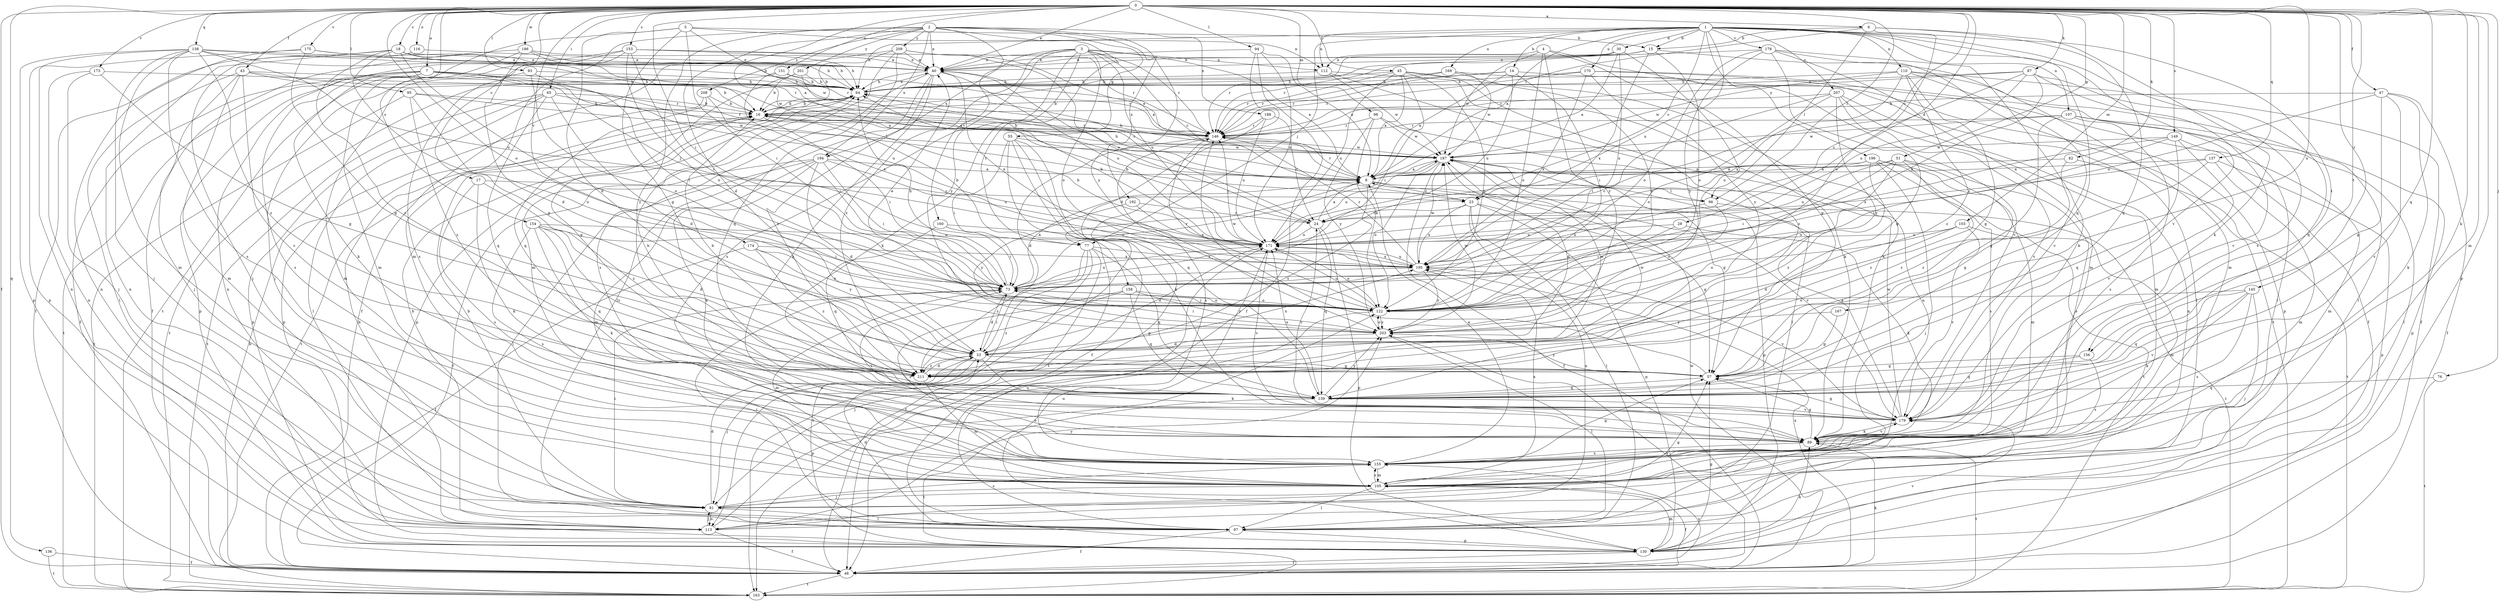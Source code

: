 strict digraph  {
0;
1;
2;
3;
4;
5;
6;
7;
8;
14;
15;
16;
17;
18;
23;
24;
28;
30;
33;
40;
43;
45;
47;
48;
51;
55;
57;
64;
65;
73;
76;
77;
81;
82;
87;
89;
93;
94;
95;
96;
97;
98;
103;
105;
107;
110;
112;
113;
116;
122;
130;
136;
137;
138;
139;
145;
146;
149;
151;
153;
154;
155;
156;
158;
160;
163;
167;
169;
170;
171;
173;
174;
175;
178;
179;
186;
187;
188;
192;
194;
195;
196;
201;
203;
207;
208;
209;
211;
0 -> 6  [label=a];
0 -> 7  [label=a];
0 -> 8  [label=a];
0 -> 17  [label=c];
0 -> 18  [label=c];
0 -> 23  [label=c];
0 -> 28  [label=d];
0 -> 40  [label=e];
0 -> 43  [label=f];
0 -> 45  [label=f];
0 -> 47  [label=f];
0 -> 48  [label=f];
0 -> 51  [label=g];
0 -> 65  [label=i];
0 -> 73  [label=i];
0 -> 76  [label=j];
0 -> 82  [label=k];
0 -> 87  [label=k];
0 -> 89  [label=k];
0 -> 93  [label=l];
0 -> 94  [label=l];
0 -> 95  [label=l];
0 -> 96  [label=l];
0 -> 98  [label=m];
0 -> 103  [label=m];
0 -> 105  [label=m];
0 -> 116  [label=o];
0 -> 122  [label=o];
0 -> 130  [label=p];
0 -> 136  [label=q];
0 -> 137  [label=q];
0 -> 138  [label=q];
0 -> 139  [label=q];
0 -> 145  [label=r];
0 -> 149  [label=s];
0 -> 151  [label=s];
0 -> 153  [label=s];
0 -> 154  [label=s];
0 -> 156  [label=t];
0 -> 167  [label=u];
0 -> 173  [label=v];
0 -> 174  [label=v];
0 -> 175  [label=v];
0 -> 186  [label=w];
1 -> 8  [label=a];
1 -> 14  [label=b];
1 -> 15  [label=b];
1 -> 23  [label=c];
1 -> 30  [label=d];
1 -> 64  [label=h];
1 -> 77  [label=j];
1 -> 107  [label=n];
1 -> 110  [label=n];
1 -> 112  [label=n];
1 -> 139  [label=q];
1 -> 155  [label=s];
1 -> 156  [label=t];
1 -> 169  [label=u];
1 -> 170  [label=u];
1 -> 171  [label=u];
1 -> 178  [label=v];
1 -> 179  [label=v];
1 -> 196  [label=y];
1 -> 207  [label=z];
2 -> 33  [label=d];
2 -> 40  [label=e];
2 -> 55  [label=g];
2 -> 105  [label=m];
2 -> 158  [label=t];
2 -> 160  [label=t];
2 -> 188  [label=x];
2 -> 192  [label=x];
2 -> 194  [label=x];
2 -> 201  [label=y];
2 -> 203  [label=y];
2 -> 208  [label=z];
2 -> 209  [label=z];
2 -> 211  [label=z];
3 -> 8  [label=a];
3 -> 23  [label=c];
3 -> 40  [label=e];
3 -> 89  [label=k];
3 -> 112  [label=n];
3 -> 122  [label=o];
3 -> 146  [label=r];
3 -> 155  [label=s];
3 -> 171  [label=u];
3 -> 194  [label=x];
3 -> 203  [label=y];
3 -> 211  [label=z];
4 -> 57  [label=g];
4 -> 112  [label=n];
4 -> 122  [label=o];
4 -> 179  [label=v];
4 -> 187  [label=w];
4 -> 203  [label=y];
5 -> 15  [label=b];
5 -> 33  [label=d];
5 -> 57  [label=g];
5 -> 73  [label=i];
5 -> 112  [label=n];
5 -> 163  [label=t];
5 -> 187  [label=w];
6 -> 15  [label=b];
6 -> 89  [label=k];
6 -> 96  [label=l];
6 -> 122  [label=o];
6 -> 139  [label=q];
6 -> 146  [label=r];
7 -> 8  [label=a];
7 -> 48  [label=f];
7 -> 64  [label=h];
7 -> 77  [label=j];
7 -> 89  [label=k];
7 -> 96  [label=l];
7 -> 130  [label=p];
7 -> 155  [label=s];
7 -> 163  [label=t];
7 -> 171  [label=u];
8 -> 23  [label=c];
8 -> 64  [label=h];
8 -> 77  [label=j];
8 -> 96  [label=l];
8 -> 146  [label=r];
8 -> 179  [label=v];
8 -> 211  [label=z];
14 -> 8  [label=a];
14 -> 64  [label=h];
14 -> 73  [label=i];
14 -> 97  [label=l];
14 -> 146  [label=r];
14 -> 171  [label=u];
15 -> 40  [label=e];
15 -> 105  [label=m];
15 -> 122  [label=o];
15 -> 146  [label=r];
15 -> 195  [label=x];
16 -> 64  [label=h];
16 -> 73  [label=i];
16 -> 146  [label=r];
17 -> 23  [label=c];
17 -> 89  [label=k];
17 -> 155  [label=s];
17 -> 211  [label=z];
18 -> 40  [label=e];
18 -> 48  [label=f];
18 -> 57  [label=g];
18 -> 64  [label=h];
18 -> 73  [label=i];
18 -> 113  [label=n];
18 -> 146  [label=r];
18 -> 211  [label=z];
23 -> 24  [label=c];
23 -> 57  [label=g];
23 -> 97  [label=l];
23 -> 113  [label=n];
23 -> 130  [label=p];
23 -> 195  [label=x];
24 -> 8  [label=a];
24 -> 16  [label=b];
24 -> 40  [label=e];
24 -> 130  [label=p];
24 -> 139  [label=q];
24 -> 171  [label=u];
28 -> 73  [label=i];
28 -> 89  [label=k];
28 -> 171  [label=u];
30 -> 8  [label=a];
30 -> 16  [label=b];
30 -> 40  [label=e];
30 -> 122  [label=o];
30 -> 146  [label=r];
30 -> 195  [label=x];
33 -> 57  [label=g];
33 -> 73  [label=i];
33 -> 81  [label=j];
33 -> 89  [label=k];
33 -> 130  [label=p];
33 -> 187  [label=w];
33 -> 195  [label=x];
33 -> 211  [label=z];
40 -> 64  [label=h];
40 -> 89  [label=k];
40 -> 97  [label=l];
40 -> 155  [label=s];
40 -> 171  [label=u];
40 -> 195  [label=x];
40 -> 211  [label=z];
43 -> 16  [label=b];
43 -> 64  [label=h];
43 -> 81  [label=j];
43 -> 97  [label=l];
43 -> 105  [label=m];
43 -> 146  [label=r];
43 -> 179  [label=v];
45 -> 8  [label=a];
45 -> 64  [label=h];
45 -> 73  [label=i];
45 -> 89  [label=k];
45 -> 122  [label=o];
45 -> 146  [label=r];
45 -> 171  [label=u];
45 -> 211  [label=z];
47 -> 16  [label=b];
47 -> 48  [label=f];
47 -> 57  [label=g];
47 -> 89  [label=k];
47 -> 171  [label=u];
47 -> 179  [label=v];
48 -> 16  [label=b];
48 -> 89  [label=k];
48 -> 155  [label=s];
48 -> 163  [label=t];
48 -> 187  [label=w];
48 -> 195  [label=x];
48 -> 203  [label=y];
51 -> 8  [label=a];
51 -> 57  [label=g];
51 -> 73  [label=i];
51 -> 122  [label=o];
51 -> 155  [label=s];
51 -> 171  [label=u];
51 -> 211  [label=z];
55 -> 48  [label=f];
55 -> 73  [label=i];
55 -> 89  [label=k];
55 -> 139  [label=q];
55 -> 163  [label=t];
55 -> 187  [label=w];
57 -> 139  [label=q];
57 -> 146  [label=r];
57 -> 203  [label=y];
64 -> 16  [label=b];
64 -> 40  [label=e];
64 -> 130  [label=p];
64 -> 163  [label=t];
65 -> 16  [label=b];
65 -> 33  [label=d];
65 -> 97  [label=l];
65 -> 130  [label=p];
65 -> 139  [label=q];
65 -> 146  [label=r];
65 -> 163  [label=t];
73 -> 8  [label=a];
73 -> 33  [label=d];
73 -> 64  [label=h];
73 -> 105  [label=m];
73 -> 122  [label=o];
73 -> 171  [label=u];
73 -> 187  [label=w];
76 -> 139  [label=q];
76 -> 163  [label=t];
77 -> 16  [label=b];
77 -> 48  [label=f];
77 -> 113  [label=n];
77 -> 139  [label=q];
77 -> 163  [label=t];
77 -> 195  [label=x];
77 -> 211  [label=z];
81 -> 16  [label=b];
81 -> 33  [label=d];
81 -> 57  [label=g];
81 -> 73  [label=i];
81 -> 97  [label=l];
81 -> 113  [label=n];
81 -> 155  [label=s];
82 -> 8  [label=a];
82 -> 163  [label=t];
82 -> 211  [label=z];
87 -> 24  [label=c];
87 -> 64  [label=h];
87 -> 139  [label=q];
87 -> 146  [label=r];
87 -> 171  [label=u];
87 -> 179  [label=v];
87 -> 195  [label=x];
89 -> 57  [label=g];
89 -> 73  [label=i];
89 -> 155  [label=s];
89 -> 163  [label=t];
89 -> 179  [label=v];
93 -> 64  [label=h];
93 -> 73  [label=i];
93 -> 105  [label=m];
93 -> 122  [label=o];
94 -> 8  [label=a];
94 -> 33  [label=d];
94 -> 40  [label=e];
94 -> 48  [label=f];
94 -> 171  [label=u];
95 -> 16  [label=b];
95 -> 122  [label=o];
95 -> 163  [label=t];
95 -> 187  [label=w];
95 -> 211  [label=z];
96 -> 122  [label=o];
96 -> 163  [label=t];
96 -> 195  [label=x];
97 -> 33  [label=d];
97 -> 48  [label=f];
97 -> 73  [label=i];
97 -> 130  [label=p];
97 -> 171  [label=u];
98 -> 97  [label=l];
98 -> 122  [label=o];
98 -> 146  [label=r];
98 -> 187  [label=w];
98 -> 203  [label=y];
103 -> 33  [label=d];
103 -> 105  [label=m];
103 -> 122  [label=o];
103 -> 171  [label=u];
103 -> 179  [label=v];
105 -> 48  [label=f];
105 -> 81  [label=j];
105 -> 97  [label=l];
105 -> 155  [label=s];
105 -> 195  [label=x];
107 -> 57  [label=g];
107 -> 97  [label=l];
107 -> 130  [label=p];
107 -> 146  [label=r];
107 -> 155  [label=s];
107 -> 187  [label=w];
110 -> 48  [label=f];
110 -> 57  [label=g];
110 -> 64  [label=h];
110 -> 97  [label=l];
110 -> 179  [label=v];
110 -> 187  [label=w];
110 -> 195  [label=x];
110 -> 211  [label=z];
112 -> 64  [label=h];
112 -> 89  [label=k];
112 -> 113  [label=n];
112 -> 187  [label=w];
113 -> 16  [label=b];
113 -> 48  [label=f];
113 -> 64  [label=h];
113 -> 81  [label=j];
113 -> 122  [label=o];
113 -> 203  [label=y];
116 -> 40  [label=e];
116 -> 81  [label=j];
122 -> 40  [label=e];
122 -> 73  [label=i];
122 -> 81  [label=j];
122 -> 146  [label=r];
122 -> 171  [label=u];
122 -> 203  [label=y];
130 -> 48  [label=f];
130 -> 57  [label=g];
130 -> 89  [label=k];
130 -> 105  [label=m];
130 -> 171  [label=u];
130 -> 179  [label=v];
136 -> 48  [label=f];
136 -> 163  [label=t];
137 -> 8  [label=a];
137 -> 24  [label=c];
137 -> 105  [label=m];
137 -> 130  [label=p];
137 -> 211  [label=z];
138 -> 16  [label=b];
138 -> 40  [label=e];
138 -> 81  [label=j];
138 -> 105  [label=m];
138 -> 113  [label=n];
138 -> 130  [label=p];
138 -> 155  [label=s];
138 -> 171  [label=u];
138 -> 187  [label=w];
138 -> 211  [label=z];
139 -> 64  [label=h];
139 -> 163  [label=t];
139 -> 171  [label=u];
139 -> 179  [label=v];
139 -> 203  [label=y];
145 -> 81  [label=j];
145 -> 89  [label=k];
145 -> 122  [label=o];
145 -> 139  [label=q];
145 -> 155  [label=s];
145 -> 179  [label=v];
146 -> 16  [label=b];
146 -> 33  [label=d];
146 -> 40  [label=e];
146 -> 155  [label=s];
146 -> 187  [label=w];
149 -> 73  [label=i];
149 -> 105  [label=m];
149 -> 139  [label=q];
149 -> 179  [label=v];
149 -> 187  [label=w];
149 -> 195  [label=x];
151 -> 64  [label=h];
151 -> 146  [label=r];
151 -> 163  [label=t];
151 -> 195  [label=x];
153 -> 40  [label=e];
153 -> 64  [label=h];
153 -> 73  [label=i];
153 -> 81  [label=j];
153 -> 113  [label=n];
153 -> 122  [label=o];
153 -> 146  [label=r];
153 -> 155  [label=s];
154 -> 33  [label=d];
154 -> 73  [label=i];
154 -> 89  [label=k];
154 -> 139  [label=q];
154 -> 155  [label=s];
154 -> 171  [label=u];
154 -> 211  [label=z];
155 -> 8  [label=a];
155 -> 57  [label=g];
155 -> 105  [label=m];
156 -> 57  [label=g];
156 -> 139  [label=q];
156 -> 155  [label=s];
158 -> 122  [label=o];
158 -> 139  [label=q];
158 -> 155  [label=s];
158 -> 203  [label=y];
158 -> 211  [label=z];
160 -> 73  [label=i];
160 -> 139  [label=q];
160 -> 171  [label=u];
167 -> 57  [label=g];
167 -> 203  [label=y];
169 -> 64  [label=h];
169 -> 122  [label=o];
169 -> 130  [label=p];
169 -> 146  [label=r];
169 -> 187  [label=w];
170 -> 48  [label=f];
170 -> 64  [label=h];
170 -> 97  [label=l];
170 -> 146  [label=r];
170 -> 195  [label=x];
170 -> 203  [label=y];
171 -> 16  [label=b];
171 -> 33  [label=d];
171 -> 64  [label=h];
171 -> 122  [label=o];
171 -> 146  [label=r];
171 -> 179  [label=v];
171 -> 195  [label=x];
173 -> 57  [label=g];
173 -> 64  [label=h];
173 -> 81  [label=j];
173 -> 113  [label=n];
174 -> 48  [label=f];
174 -> 122  [label=o];
174 -> 195  [label=x];
174 -> 203  [label=y];
174 -> 211  [label=z];
175 -> 40  [label=e];
175 -> 57  [label=g];
175 -> 64  [label=h];
175 -> 113  [label=n];
175 -> 130  [label=p];
178 -> 40  [label=e];
178 -> 89  [label=k];
178 -> 105  [label=m];
178 -> 122  [label=o];
178 -> 139  [label=q];
178 -> 163  [label=t];
178 -> 203  [label=y];
179 -> 8  [label=a];
179 -> 24  [label=c];
179 -> 57  [label=g];
179 -> 89  [label=k];
179 -> 187  [label=w];
186 -> 33  [label=d];
186 -> 40  [label=e];
186 -> 48  [label=f];
186 -> 64  [label=h];
186 -> 105  [label=m];
186 -> 146  [label=r];
187 -> 8  [label=a];
187 -> 33  [label=d];
187 -> 48  [label=f];
187 -> 57  [label=g];
187 -> 64  [label=h];
187 -> 122  [label=o];
187 -> 130  [label=p];
187 -> 171  [label=u];
188 -> 24  [label=c];
188 -> 130  [label=p];
188 -> 146  [label=r];
188 -> 171  [label=u];
192 -> 24  [label=c];
192 -> 195  [label=x];
192 -> 203  [label=y];
194 -> 8  [label=a];
194 -> 33  [label=d];
194 -> 48  [label=f];
194 -> 73  [label=i];
194 -> 89  [label=k];
194 -> 97  [label=l];
194 -> 105  [label=m];
194 -> 171  [label=u];
195 -> 73  [label=i];
195 -> 146  [label=r];
195 -> 171  [label=u];
195 -> 179  [label=v];
195 -> 187  [label=w];
195 -> 203  [label=y];
196 -> 8  [label=a];
196 -> 24  [label=c];
196 -> 81  [label=j];
196 -> 105  [label=m];
196 -> 155  [label=s];
196 -> 163  [label=t];
196 -> 211  [label=z];
201 -> 8  [label=a];
201 -> 16  [label=b];
201 -> 64  [label=h];
201 -> 139  [label=q];
203 -> 33  [label=d];
203 -> 73  [label=i];
203 -> 97  [label=l];
203 -> 122  [label=o];
203 -> 187  [label=w];
207 -> 16  [label=b];
207 -> 73  [label=i];
207 -> 105  [label=m];
207 -> 113  [label=n];
207 -> 122  [label=o];
207 -> 179  [label=v];
207 -> 203  [label=y];
208 -> 16  [label=b];
208 -> 73  [label=i];
208 -> 130  [label=p];
208 -> 139  [label=q];
209 -> 8  [label=a];
209 -> 16  [label=b];
209 -> 24  [label=c];
209 -> 40  [label=e];
209 -> 48  [label=f];
209 -> 105  [label=m];
209 -> 139  [label=q];
211 -> 16  [label=b];
211 -> 33  [label=d];
211 -> 105  [label=m];
211 -> 187  [label=w];
}
